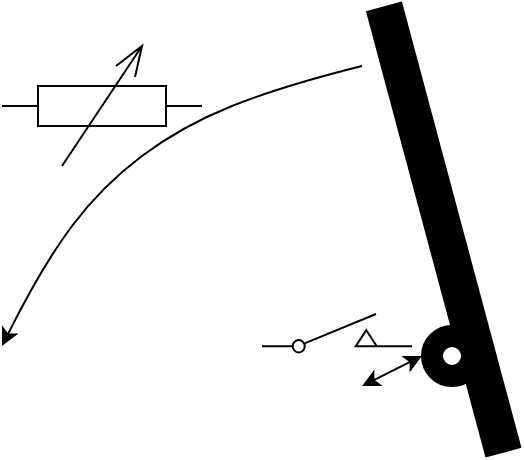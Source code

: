 <mxfile version="26.1.0">
  <diagram name="Страница — 1" id="cJoGJ3xOIOmyinLPfhCT">
    <mxGraphModel dx="1407" dy="523" grid="1" gridSize="10" guides="1" tooltips="1" connect="1" arrows="1" fold="1" page="1" pageScale="1" pageWidth="827" pageHeight="1169" math="0" shadow="0">
      <root>
        <mxCell id="0" />
        <mxCell id="1" parent="0" />
        <mxCell id="A9SU0iNLX3xnFoazCiAV-4" style="edgeStyle=orthogonalEdgeStyle;rounded=0;orthogonalLoop=1;jettySize=auto;html=1;exitX=0.75;exitY=1;exitDx=0;exitDy=0;entryX=1;entryY=0;entryDx=0;entryDy=0;" edge="1" parent="1" source="A9SU0iNLX3xnFoazCiAV-2" target="A9SU0iNLX3xnFoazCiAV-3">
          <mxGeometry relative="1" as="geometry" />
        </mxCell>
        <mxCell id="A9SU0iNLX3xnFoazCiAV-2" value="" style="rounded=0;whiteSpace=wrap;html=1;rotation=75;gradientColor=none;fillColor=#000000;" vertex="1" parent="1">
          <mxGeometry x="285.85" y="392.96" width="230" height="17.63" as="geometry" />
        </mxCell>
        <mxCell id="A9SU0iNLX3xnFoazCiAV-3" value="" style="ellipse;whiteSpace=wrap;html=1;aspect=fixed;gradientColor=none;fillColor=#000000;" vertex="1" parent="1">
          <mxGeometry x="390" y="450" width="30" height="30" as="geometry" />
        </mxCell>
        <mxCell id="A9SU0iNLX3xnFoazCiAV-8" value="" style="endArrow=classic;startArrow=classic;html=1;rounded=0;entryX=0;entryY=0.5;entryDx=0;entryDy=0;" edge="1" parent="1" target="A9SU0iNLX3xnFoazCiAV-3">
          <mxGeometry width="50" height="50" relative="1" as="geometry">
            <mxPoint x="360" y="480" as="sourcePoint" />
            <mxPoint x="380" y="470" as="targetPoint" />
          </mxGeometry>
        </mxCell>
        <mxCell id="A9SU0iNLX3xnFoazCiAV-11" value="" style="pointerEvents=1;verticalLabelPosition=bottom;shadow=0;dashed=0;align=center;html=1;verticalAlign=top;shape=mxgraph.electrical.resistors.variable_resistor_1;" vertex="1" parent="1">
          <mxGeometry x="180" y="310" width="100" height="60" as="geometry" />
        </mxCell>
        <mxCell id="A9SU0iNLX3xnFoazCiAV-13" value="" style="pointerEvents=1;verticalLabelPosition=bottom;shadow=0;dashed=0;align=center;html=1;verticalAlign=top;shape=mxgraph.electrical.electro-mechanical.springReturn3;elSwitchState=off;" vertex="1" parent="1">
          <mxGeometry x="310" y="444" width="75" height="26" as="geometry" />
        </mxCell>
        <mxCell id="A9SU0iNLX3xnFoazCiAV-14" value="" style="ellipse;whiteSpace=wrap;html=1;aspect=fixed;" vertex="1" parent="1">
          <mxGeometry x="400" y="460" width="10" height="10" as="geometry" />
        </mxCell>
        <mxCell id="A9SU0iNLX3xnFoazCiAV-16" value="" style="curved=1;endArrow=classic;html=1;rounded=0;" edge="1" parent="1">
          <mxGeometry width="50" height="50" relative="1" as="geometry">
            <mxPoint x="360" y="320" as="sourcePoint" />
            <mxPoint x="180" y="460" as="targetPoint" />
            <Array as="points">
              <mxPoint x="320" y="330" />
              <mxPoint x="270" y="350" />
              <mxPoint x="230" y="380" />
              <mxPoint x="200" y="420" />
            </Array>
          </mxGeometry>
        </mxCell>
      </root>
    </mxGraphModel>
  </diagram>
</mxfile>
